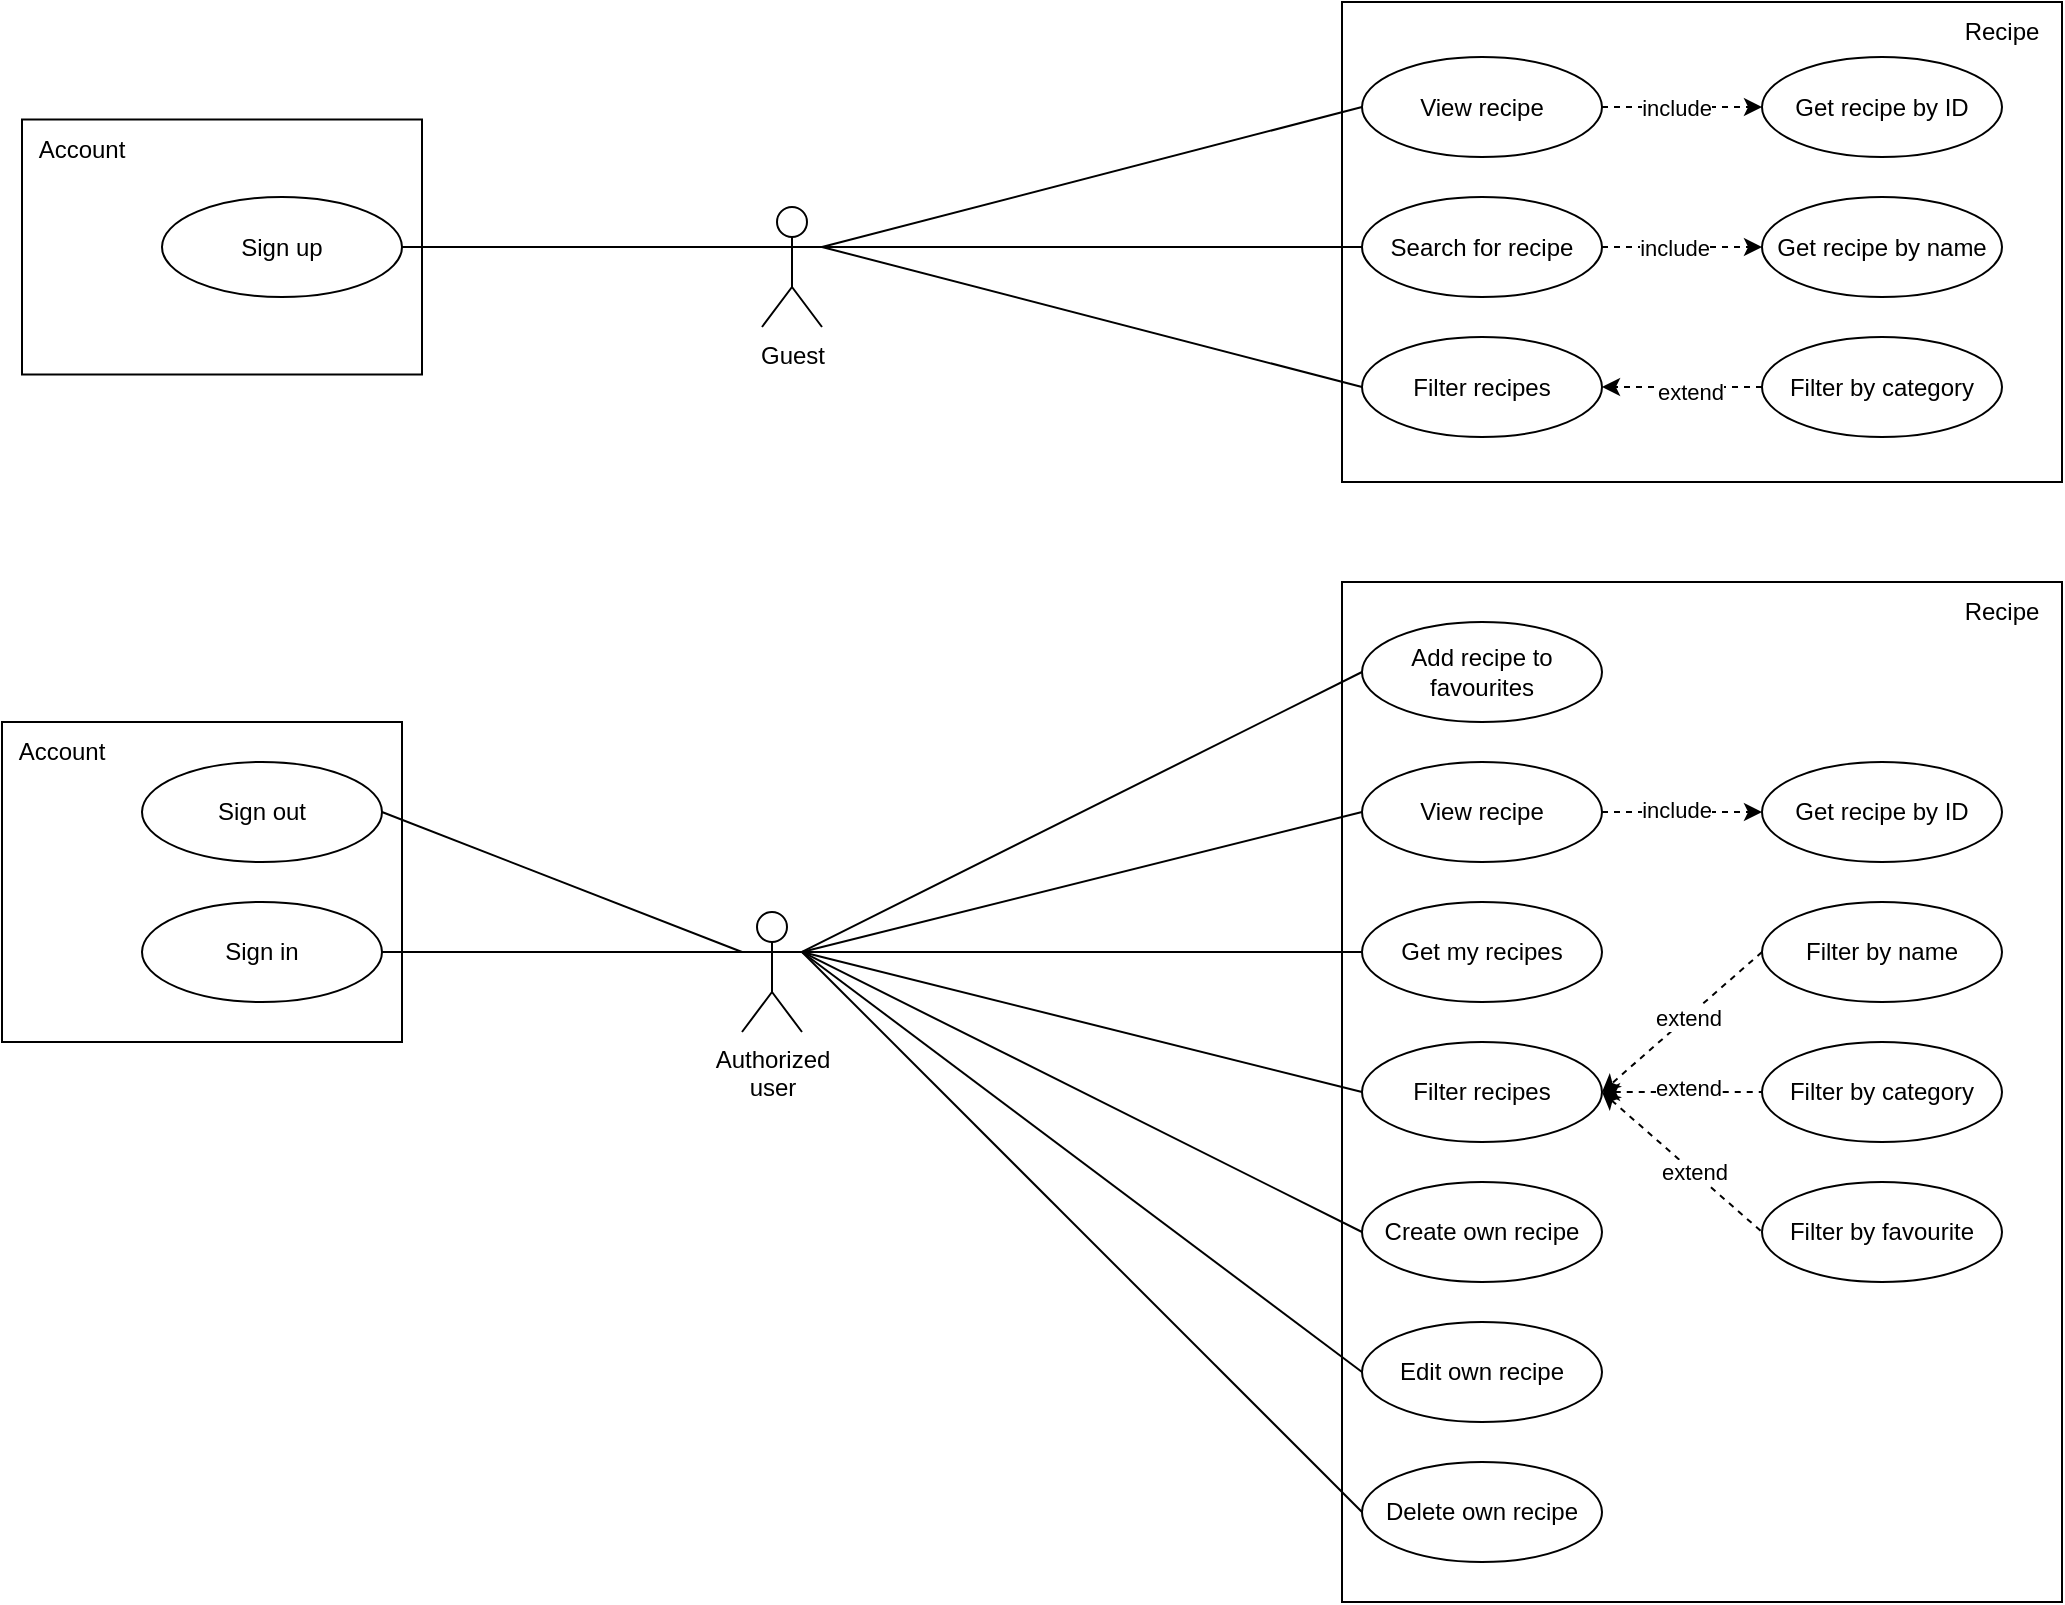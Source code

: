 <mxfile version="24.7.8">
  <diagram name="Страница — 1" id="8SSONIeQudbGeoWx7mL3">
    <mxGraphModel dx="1050" dy="1021" grid="1" gridSize="10" guides="1" tooltips="1" connect="1" arrows="1" fold="1" page="0" pageScale="1" pageWidth="827" pageHeight="1169" math="0" shadow="0">
      <root>
        <mxCell id="0" />
        <mxCell id="1" parent="0" />
        <mxCell id="zKx4D-tYNBTLb8JXWwj_-9" value="" style="rounded=0;whiteSpace=wrap;html=1;" parent="1" vertex="1">
          <mxGeometry x="900" y="140" width="360" height="510" as="geometry" />
        </mxCell>
        <mxCell id="zKx4D-tYNBTLb8JXWwj_-7" value="" style="rounded=0;whiteSpace=wrap;html=1;" parent="1" vertex="1">
          <mxGeometry x="900" y="-150" width="360" height="240" as="geometry" />
        </mxCell>
        <mxCell id="zKx4D-tYNBTLb8JXWwj_-3" value="" style="rounded=0;whiteSpace=wrap;html=1;" parent="1" vertex="1">
          <mxGeometry x="240" y="-91.25" width="200" height="127.5" as="geometry" />
        </mxCell>
        <mxCell id="zKx4D-tYNBTLb8JXWwj_-4" value="Account" style="text;html=1;align=center;verticalAlign=middle;whiteSpace=wrap;rounded=0;" parent="1" vertex="1">
          <mxGeometry x="240" y="-91.25" width="60" height="30" as="geometry" />
        </mxCell>
        <mxCell id="zKx4D-tYNBTLb8JXWwj_-1" value="" style="rounded=0;whiteSpace=wrap;html=1;" parent="1" vertex="1">
          <mxGeometry x="230" y="210" width="200" height="160" as="geometry" />
        </mxCell>
        <mxCell id="MLWXgNnqS9WNHuZjTnyU-1" value="Guest" style="shape=umlActor;verticalLabelPosition=bottom;verticalAlign=top;html=1;outlineConnect=0;" parent="1" vertex="1">
          <mxGeometry x="610" y="-47.5" width="30" height="60" as="geometry" />
        </mxCell>
        <mxCell id="MLWXgNnqS9WNHuZjTnyU-2" value="Sign up" style="ellipse;whiteSpace=wrap;html=1;" parent="1" vertex="1">
          <mxGeometry x="310" y="-52.5" width="120" height="50" as="geometry" />
        </mxCell>
        <mxCell id="MLWXgNnqS9WNHuZjTnyU-5" value="View recipe" style="ellipse;whiteSpace=wrap;html=1;" parent="1" vertex="1">
          <mxGeometry x="910" y="-122.5" width="120" height="50" as="geometry" />
        </mxCell>
        <mxCell id="MLWXgNnqS9WNHuZjTnyU-6" value="Search for recipe" style="ellipse;whiteSpace=wrap;html=1;" parent="1" vertex="1">
          <mxGeometry x="910" y="-52.5" width="120" height="50" as="geometry" />
        </mxCell>
        <mxCell id="MLWXgNnqS9WNHuZjTnyU-7" value="Filter recipes" style="ellipse;whiteSpace=wrap;html=1;" parent="1" vertex="1">
          <mxGeometry x="910" y="17.5" width="120" height="50" as="geometry" />
        </mxCell>
        <mxCell id="MLWXgNnqS9WNHuZjTnyU-8" value="Filter by category" style="ellipse;whiteSpace=wrap;html=1;" parent="1" vertex="1">
          <mxGeometry x="1110" y="17.5" width="120" height="50" as="geometry" />
        </mxCell>
        <mxCell id="MLWXgNnqS9WNHuZjTnyU-10" value="" style="endArrow=classic;dashed=1;html=1;rounded=0;entryX=1;entryY=0.5;entryDx=0;entryDy=0;exitX=0;exitY=0.5;exitDx=0;exitDy=0;startArrow=none;startFill=0;endFill=1;" parent="1" source="MLWXgNnqS9WNHuZjTnyU-8" target="MLWXgNnqS9WNHuZjTnyU-7" edge="1">
          <mxGeometry width="50" height="50" relative="1" as="geometry">
            <mxPoint x="1040" y="127.5" as="sourcePoint" />
            <mxPoint x="1090" y="77.5" as="targetPoint" />
          </mxGeometry>
        </mxCell>
        <mxCell id="X_nisKuCQbdozJqKVDRk-5" value="extend" style="edgeLabel;html=1;align=center;verticalAlign=middle;resizable=0;points=[];" parent="MLWXgNnqS9WNHuZjTnyU-10" vertex="1" connectable="0">
          <mxGeometry x="-0.09" y="2" relative="1" as="geometry">
            <mxPoint as="offset" />
          </mxGeometry>
        </mxCell>
        <mxCell id="MLWXgNnqS9WNHuZjTnyU-12" value="" style="endArrow=none;html=1;rounded=0;entryX=1;entryY=0.333;entryDx=0;entryDy=0;entryPerimeter=0;exitX=0;exitY=0.5;exitDx=0;exitDy=0;" parent="1" source="MLWXgNnqS9WNHuZjTnyU-5" target="MLWXgNnqS9WNHuZjTnyU-1" edge="1">
          <mxGeometry width="50" height="50" relative="1" as="geometry">
            <mxPoint x="640" y="127.5" as="sourcePoint" />
            <mxPoint x="690" y="77.5" as="targetPoint" />
          </mxGeometry>
        </mxCell>
        <mxCell id="MLWXgNnqS9WNHuZjTnyU-13" value="" style="endArrow=none;html=1;rounded=0;exitX=1;exitY=0.333;exitDx=0;exitDy=0;exitPerimeter=0;entryX=0;entryY=0.5;entryDx=0;entryDy=0;" parent="1" source="MLWXgNnqS9WNHuZjTnyU-1" target="MLWXgNnqS9WNHuZjTnyU-6" edge="1">
          <mxGeometry width="50" height="50" relative="1" as="geometry">
            <mxPoint x="760" y="57.5" as="sourcePoint" />
            <mxPoint x="810" y="7.5" as="targetPoint" />
          </mxGeometry>
        </mxCell>
        <mxCell id="MLWXgNnqS9WNHuZjTnyU-14" value="" style="endArrow=none;html=1;rounded=0;entryX=1;entryY=0.333;entryDx=0;entryDy=0;entryPerimeter=0;exitX=0;exitY=0.5;exitDx=0;exitDy=0;" parent="1" source="MLWXgNnqS9WNHuZjTnyU-7" target="MLWXgNnqS9WNHuZjTnyU-1" edge="1">
          <mxGeometry width="50" height="50" relative="1" as="geometry">
            <mxPoint x="700" y="147.5" as="sourcePoint" />
            <mxPoint x="750" y="97.5" as="targetPoint" />
          </mxGeometry>
        </mxCell>
        <mxCell id="MLWXgNnqS9WNHuZjTnyU-15" value="" style="endArrow=none;html=1;rounded=0;entryX=0;entryY=0.333;entryDx=0;entryDy=0;entryPerimeter=0;exitX=1;exitY=0.5;exitDx=0;exitDy=0;" parent="1" source="MLWXgNnqS9WNHuZjTnyU-2" target="MLWXgNnqS9WNHuZjTnyU-1" edge="1">
          <mxGeometry width="50" height="50" relative="1" as="geometry">
            <mxPoint x="450" y="167.5" as="sourcePoint" />
            <mxPoint x="500" y="117.5" as="targetPoint" />
          </mxGeometry>
        </mxCell>
        <mxCell id="MLWXgNnqS9WNHuZjTnyU-18" value="Sign in" style="ellipse;whiteSpace=wrap;html=1;" parent="1" vertex="1">
          <mxGeometry x="300" y="300" width="120" height="50" as="geometry" />
        </mxCell>
        <mxCell id="MLWXgNnqS9WNHuZjTnyU-19" value="Sign out" style="ellipse;whiteSpace=wrap;html=1;" parent="1" vertex="1">
          <mxGeometry x="300" y="230" width="120" height="50" as="geometry" />
        </mxCell>
        <mxCell id="MLWXgNnqS9WNHuZjTnyU-20" value="Authorized &lt;br&gt;user" style="shape=umlActor;verticalLabelPosition=bottom;verticalAlign=top;html=1;outlineConnect=0;" parent="1" vertex="1">
          <mxGeometry x="600" y="305" width="30" height="60" as="geometry" />
        </mxCell>
        <mxCell id="MLWXgNnqS9WNHuZjTnyU-21" value="" style="endArrow=none;html=1;rounded=0;exitX=1;exitY=0.5;exitDx=0;exitDy=0;entryX=0;entryY=0.333;entryDx=0;entryDy=0;entryPerimeter=0;" parent="1" source="MLWXgNnqS9WNHuZjTnyU-18" target="MLWXgNnqS9WNHuZjTnyU-20" edge="1">
          <mxGeometry width="50" height="50" relative="1" as="geometry">
            <mxPoint x="500" y="310" as="sourcePoint" />
            <mxPoint x="550" y="260" as="targetPoint" />
          </mxGeometry>
        </mxCell>
        <mxCell id="MLWXgNnqS9WNHuZjTnyU-22" value="" style="endArrow=none;html=1;rounded=0;exitX=1;exitY=0.5;exitDx=0;exitDy=0;entryX=0;entryY=0.333;entryDx=0;entryDy=0;entryPerimeter=0;" parent="1" source="MLWXgNnqS9WNHuZjTnyU-19" target="MLWXgNnqS9WNHuZjTnyU-20" edge="1">
          <mxGeometry width="50" height="50" relative="1" as="geometry">
            <mxPoint x="510" y="260" as="sourcePoint" />
            <mxPoint x="560" y="210" as="targetPoint" />
          </mxGeometry>
        </mxCell>
        <mxCell id="MLWXgNnqS9WNHuZjTnyU-29" value="View recipe" style="ellipse;whiteSpace=wrap;html=1;" parent="1" vertex="1">
          <mxGeometry x="910" y="230" width="120" height="50" as="geometry" />
        </mxCell>
        <mxCell id="MLWXgNnqS9WNHuZjTnyU-31" value="Filter recipes" style="ellipse;whiteSpace=wrap;html=1;" parent="1" vertex="1">
          <mxGeometry x="910" y="370" width="120" height="50" as="geometry" />
        </mxCell>
        <mxCell id="MLWXgNnqS9WNHuZjTnyU-32" value="Filter by category" style="ellipse;whiteSpace=wrap;html=1;" parent="1" vertex="1">
          <mxGeometry x="1110" y="370" width="120" height="50" as="geometry" />
        </mxCell>
        <mxCell id="MLWXgNnqS9WNHuZjTnyU-35" value="" style="endArrow=none;html=1;rounded=0;exitX=1;exitY=0.333;exitDx=0;exitDy=0;exitPerimeter=0;entryX=0;entryY=0.5;entryDx=0;entryDy=0;" parent="1" source="MLWXgNnqS9WNHuZjTnyU-20" target="MLWXgNnqS9WNHuZjTnyU-29" edge="1">
          <mxGeometry width="50" height="50" relative="1" as="geometry">
            <mxPoint x="700" y="290" as="sourcePoint" />
            <mxPoint x="750" y="240" as="targetPoint" />
          </mxGeometry>
        </mxCell>
        <mxCell id="MLWXgNnqS9WNHuZjTnyU-36" value="" style="endArrow=none;html=1;rounded=0;exitX=1;exitY=0.333;exitDx=0;exitDy=0;exitPerimeter=0;entryX=0;entryY=0.5;entryDx=0;entryDy=0;" parent="1" source="MLWXgNnqS9WNHuZjTnyU-20" target="MLWXgNnqS9WNHuZjTnyU-31" edge="1">
          <mxGeometry width="50" height="50" relative="1" as="geometry">
            <mxPoint x="740" y="420" as="sourcePoint" />
            <mxPoint x="790" y="370" as="targetPoint" />
          </mxGeometry>
        </mxCell>
        <mxCell id="MLWXgNnqS9WNHuZjTnyU-37" value="" style="endArrow=none;dashed=1;html=1;rounded=0;exitX=1;exitY=0.5;exitDx=0;exitDy=0;entryX=0;entryY=0.5;entryDx=0;entryDy=0;startArrow=classic;startFill=1;" parent="1" source="MLWXgNnqS9WNHuZjTnyU-31" target="MLWXgNnqS9WNHuZjTnyU-32" edge="1">
          <mxGeometry width="50" height="50" relative="1" as="geometry">
            <mxPoint x="1100" y="340" as="sourcePoint" />
            <mxPoint x="1150" y="290" as="targetPoint" />
          </mxGeometry>
        </mxCell>
        <mxCell id="X_nisKuCQbdozJqKVDRk-7" value="extend" style="edgeLabel;html=1;align=center;verticalAlign=middle;resizable=0;points=[];" parent="MLWXgNnqS9WNHuZjTnyU-37" vertex="1" connectable="0">
          <mxGeometry x="0.06" y="2" relative="1" as="geometry">
            <mxPoint as="offset" />
          </mxGeometry>
        </mxCell>
        <mxCell id="MLWXgNnqS9WNHuZjTnyU-39" value="Create own recipe" style="ellipse;whiteSpace=wrap;html=1;" parent="1" vertex="1">
          <mxGeometry x="910" y="440" width="120" height="50" as="geometry" />
        </mxCell>
        <mxCell id="MLWXgNnqS9WNHuZjTnyU-40" value="Edit own recipe" style="ellipse;whiteSpace=wrap;html=1;" parent="1" vertex="1">
          <mxGeometry x="910" y="510" width="120" height="50" as="geometry" />
        </mxCell>
        <mxCell id="MLWXgNnqS9WNHuZjTnyU-41" value="Delete own recipe" style="ellipse;whiteSpace=wrap;html=1;" parent="1" vertex="1">
          <mxGeometry x="910" y="580" width="120" height="50" as="geometry" />
        </mxCell>
        <mxCell id="MLWXgNnqS9WNHuZjTnyU-42" value="" style="endArrow=none;html=1;rounded=0;entryX=1;entryY=0.333;entryDx=0;entryDy=0;entryPerimeter=0;exitX=0;exitY=0.5;exitDx=0;exitDy=0;" parent="1" source="MLWXgNnqS9WNHuZjTnyU-39" target="MLWXgNnqS9WNHuZjTnyU-20" edge="1">
          <mxGeometry width="50" height="50" relative="1" as="geometry">
            <mxPoint x="710" y="460" as="sourcePoint" />
            <mxPoint x="760" y="410" as="targetPoint" />
          </mxGeometry>
        </mxCell>
        <mxCell id="MLWXgNnqS9WNHuZjTnyU-43" value="" style="endArrow=none;html=1;rounded=0;entryX=1;entryY=0.333;entryDx=0;entryDy=0;entryPerimeter=0;exitX=0;exitY=0.5;exitDx=0;exitDy=0;" parent="1" source="MLWXgNnqS9WNHuZjTnyU-40" target="MLWXgNnqS9WNHuZjTnyU-20" edge="1">
          <mxGeometry width="50" height="50" relative="1" as="geometry">
            <mxPoint x="720" y="520" as="sourcePoint" />
            <mxPoint x="770" y="470" as="targetPoint" />
          </mxGeometry>
        </mxCell>
        <mxCell id="MLWXgNnqS9WNHuZjTnyU-44" value="" style="endArrow=none;html=1;rounded=0;entryX=1;entryY=0.333;entryDx=0;entryDy=0;entryPerimeter=0;exitX=0;exitY=0.5;exitDx=0;exitDy=0;" parent="1" source="MLWXgNnqS9WNHuZjTnyU-41" target="MLWXgNnqS9WNHuZjTnyU-20" edge="1">
          <mxGeometry width="50" height="50" relative="1" as="geometry">
            <mxPoint x="700" y="550" as="sourcePoint" />
            <mxPoint x="750" y="500" as="targetPoint" />
          </mxGeometry>
        </mxCell>
        <mxCell id="U-wjypm0W4ltu07X12ue-3" value="Add recipe to favourites" style="ellipse;whiteSpace=wrap;html=1;" parent="1" vertex="1">
          <mxGeometry x="910" y="160" width="120" height="50" as="geometry" />
        </mxCell>
        <mxCell id="U-wjypm0W4ltu07X12ue-6" value="" style="endArrow=none;html=1;rounded=0;exitX=1;exitY=0.333;exitDx=0;exitDy=0;exitPerimeter=0;entryX=0;entryY=0.5;entryDx=0;entryDy=0;" parent="1" source="MLWXgNnqS9WNHuZjTnyU-20" target="U-wjypm0W4ltu07X12ue-3" edge="1">
          <mxGeometry width="50" height="50" relative="1" as="geometry">
            <mxPoint x="700" y="240" as="sourcePoint" />
            <mxPoint x="750" y="190" as="targetPoint" />
          </mxGeometry>
        </mxCell>
        <mxCell id="zKx4D-tYNBTLb8JXWwj_-2" value="Account" style="text;html=1;align=center;verticalAlign=middle;whiteSpace=wrap;rounded=0;" parent="1" vertex="1">
          <mxGeometry x="230" y="210" width="60" height="30" as="geometry" />
        </mxCell>
        <mxCell id="zKx4D-tYNBTLb8JXWwj_-8" value="Recipe" style="text;html=1;align=center;verticalAlign=middle;whiteSpace=wrap;rounded=0;" parent="1" vertex="1">
          <mxGeometry x="1200" y="-150" width="60" height="30" as="geometry" />
        </mxCell>
        <mxCell id="zKx4D-tYNBTLb8JXWwj_-10" value="Recipe" style="text;html=1;align=center;verticalAlign=middle;whiteSpace=wrap;rounded=0;" parent="1" vertex="1">
          <mxGeometry x="1200" y="140" width="60" height="30" as="geometry" />
        </mxCell>
        <mxCell id="X_nisKuCQbdozJqKVDRk-3" value="Filter by favourite" style="ellipse;whiteSpace=wrap;html=1;" parent="1" vertex="1">
          <mxGeometry x="1110" y="440" width="120" height="50" as="geometry" />
        </mxCell>
        <mxCell id="X_nisKuCQbdozJqKVDRk-4" value="" style="endArrow=none;dashed=1;html=1;rounded=0;exitX=1;exitY=0.5;exitDx=0;exitDy=0;entryX=0;entryY=0.5;entryDx=0;entryDy=0;startArrow=classic;startFill=1;" parent="1" source="MLWXgNnqS9WNHuZjTnyU-31" target="X_nisKuCQbdozJqKVDRk-3" edge="1">
          <mxGeometry width="50" height="50" relative="1" as="geometry">
            <mxPoint x="1330" y="390" as="sourcePoint" />
            <mxPoint x="1380" y="340" as="targetPoint" />
          </mxGeometry>
        </mxCell>
        <mxCell id="X_nisKuCQbdozJqKVDRk-8" value="extend" style="edgeLabel;html=1;align=center;verticalAlign=middle;resizable=0;points=[];" parent="X_nisKuCQbdozJqKVDRk-4" vertex="1" connectable="0">
          <mxGeometry x="0.136" relative="1" as="geometry">
            <mxPoint as="offset" />
          </mxGeometry>
        </mxCell>
        <mxCell id="VLZfRocXbcZRFQSYtmMX-1" value="Get recipe by name" style="ellipse;whiteSpace=wrap;html=1;" parent="1" vertex="1">
          <mxGeometry x="1110" y="-52.5" width="120" height="50" as="geometry" />
        </mxCell>
        <mxCell id="VLZfRocXbcZRFQSYtmMX-2" value="" style="endArrow=classic;dashed=1;html=1;rounded=0;exitX=1;exitY=0.5;exitDx=0;exitDy=0;entryX=0;entryY=0.5;entryDx=0;entryDy=0;endFill=1;" parent="1" source="MLWXgNnqS9WNHuZjTnyU-6" target="VLZfRocXbcZRFQSYtmMX-1" edge="1">
          <mxGeometry width="50" height="50" relative="1" as="geometry">
            <mxPoint x="1060" y="-50" as="sourcePoint" />
            <mxPoint x="1110" y="-100" as="targetPoint" />
          </mxGeometry>
        </mxCell>
        <mxCell id="VLZfRocXbcZRFQSYtmMX-4" value="include" style="edgeLabel;html=1;align=center;verticalAlign=middle;resizable=0;points=[];" parent="VLZfRocXbcZRFQSYtmMX-2" vertex="1" connectable="0">
          <mxGeometry x="-0.098" relative="1" as="geometry">
            <mxPoint as="offset" />
          </mxGeometry>
        </mxCell>
        <mxCell id="VLZfRocXbcZRFQSYtmMX-8" value="Filter by name" style="ellipse;whiteSpace=wrap;html=1;" parent="1" vertex="1">
          <mxGeometry x="1110" y="300" width="120" height="50" as="geometry" />
        </mxCell>
        <mxCell id="VLZfRocXbcZRFQSYtmMX-9" value="" style="endArrow=classic;dashed=1;html=1;rounded=0;exitX=0;exitY=0.5;exitDx=0;exitDy=0;entryX=1;entryY=0.5;entryDx=0;entryDy=0;endFill=1;" parent="1" source="VLZfRocXbcZRFQSYtmMX-8" target="MLWXgNnqS9WNHuZjTnyU-31" edge="1">
          <mxGeometry width="50" height="50" relative="1" as="geometry">
            <mxPoint x="1060" y="290" as="sourcePoint" />
            <mxPoint x="1110" y="240" as="targetPoint" />
          </mxGeometry>
        </mxCell>
        <mxCell id="VLZfRocXbcZRFQSYtmMX-10" value="extend" style="edgeLabel;html=1;align=center;verticalAlign=middle;resizable=0;points=[];" parent="VLZfRocXbcZRFQSYtmMX-9" vertex="1" connectable="0">
          <mxGeometry x="-0.061" relative="1" as="geometry">
            <mxPoint as="offset" />
          </mxGeometry>
        </mxCell>
        <mxCell id="VLZfRocXbcZRFQSYtmMX-11" value="Get recipe by ID" style="ellipse;whiteSpace=wrap;html=1;" parent="1" vertex="1">
          <mxGeometry x="1110" y="230" width="120" height="50" as="geometry" />
        </mxCell>
        <mxCell id="VLZfRocXbcZRFQSYtmMX-12" value="" style="endArrow=classic;dashed=1;html=1;rounded=0;exitX=1;exitY=0.5;exitDx=0;exitDy=0;entryX=0;entryY=0.5;entryDx=0;entryDy=0;endFill=1;" parent="1" source="MLWXgNnqS9WNHuZjTnyU-29" target="VLZfRocXbcZRFQSYtmMX-11" edge="1">
          <mxGeometry width="50" height="50" relative="1" as="geometry">
            <mxPoint x="1080" y="240" as="sourcePoint" />
            <mxPoint x="1130" y="190" as="targetPoint" />
          </mxGeometry>
        </mxCell>
        <mxCell id="VLZfRocXbcZRFQSYtmMX-13" value="include" style="edgeLabel;html=1;align=center;verticalAlign=middle;resizable=0;points=[];" parent="VLZfRocXbcZRFQSYtmMX-12" vertex="1" connectable="0">
          <mxGeometry x="-0.079" y="1" relative="1" as="geometry">
            <mxPoint as="offset" />
          </mxGeometry>
        </mxCell>
        <mxCell id="VLZfRocXbcZRFQSYtmMX-14" value="Get recipe by ID" style="ellipse;whiteSpace=wrap;html=1;" parent="1" vertex="1">
          <mxGeometry x="1110" y="-122.5" width="120" height="50" as="geometry" />
        </mxCell>
        <mxCell id="VLZfRocXbcZRFQSYtmMX-15" value="" style="endArrow=classic;dashed=1;html=1;rounded=0;exitX=1;exitY=0.5;exitDx=0;exitDy=0;entryX=0;entryY=0.5;entryDx=0;entryDy=0;endFill=1;" parent="1" source="MLWXgNnqS9WNHuZjTnyU-5" target="VLZfRocXbcZRFQSYtmMX-14" edge="1">
          <mxGeometry width="50" height="50" relative="1" as="geometry">
            <mxPoint x="1070" y="-150" as="sourcePoint" />
            <mxPoint x="1120" y="-200" as="targetPoint" />
          </mxGeometry>
        </mxCell>
        <mxCell id="VLZfRocXbcZRFQSYtmMX-16" value="include" style="edgeLabel;html=1;align=center;verticalAlign=middle;resizable=0;points=[];" parent="VLZfRocXbcZRFQSYtmMX-15" vertex="1" connectable="0">
          <mxGeometry x="-0.093" relative="1" as="geometry">
            <mxPoint as="offset" />
          </mxGeometry>
        </mxCell>
        <mxCell id="BwIycnOeOxxhmB7sU5ig-1" value="Get my recipes" style="ellipse;whiteSpace=wrap;html=1;" vertex="1" parent="1">
          <mxGeometry x="910" y="300" width="120" height="50" as="geometry" />
        </mxCell>
        <mxCell id="BwIycnOeOxxhmB7sU5ig-2" value="" style="endArrow=none;html=1;rounded=0;exitX=1;exitY=0.333;exitDx=0;exitDy=0;exitPerimeter=0;entryX=0;entryY=0.5;entryDx=0;entryDy=0;" edge="1" parent="1" source="MLWXgNnqS9WNHuZjTnyU-20" target="BwIycnOeOxxhmB7sU5ig-1">
          <mxGeometry width="50" height="50" relative="1" as="geometry">
            <mxPoint x="800" y="340" as="sourcePoint" />
            <mxPoint x="850" y="290" as="targetPoint" />
          </mxGeometry>
        </mxCell>
      </root>
    </mxGraphModel>
  </diagram>
</mxfile>
